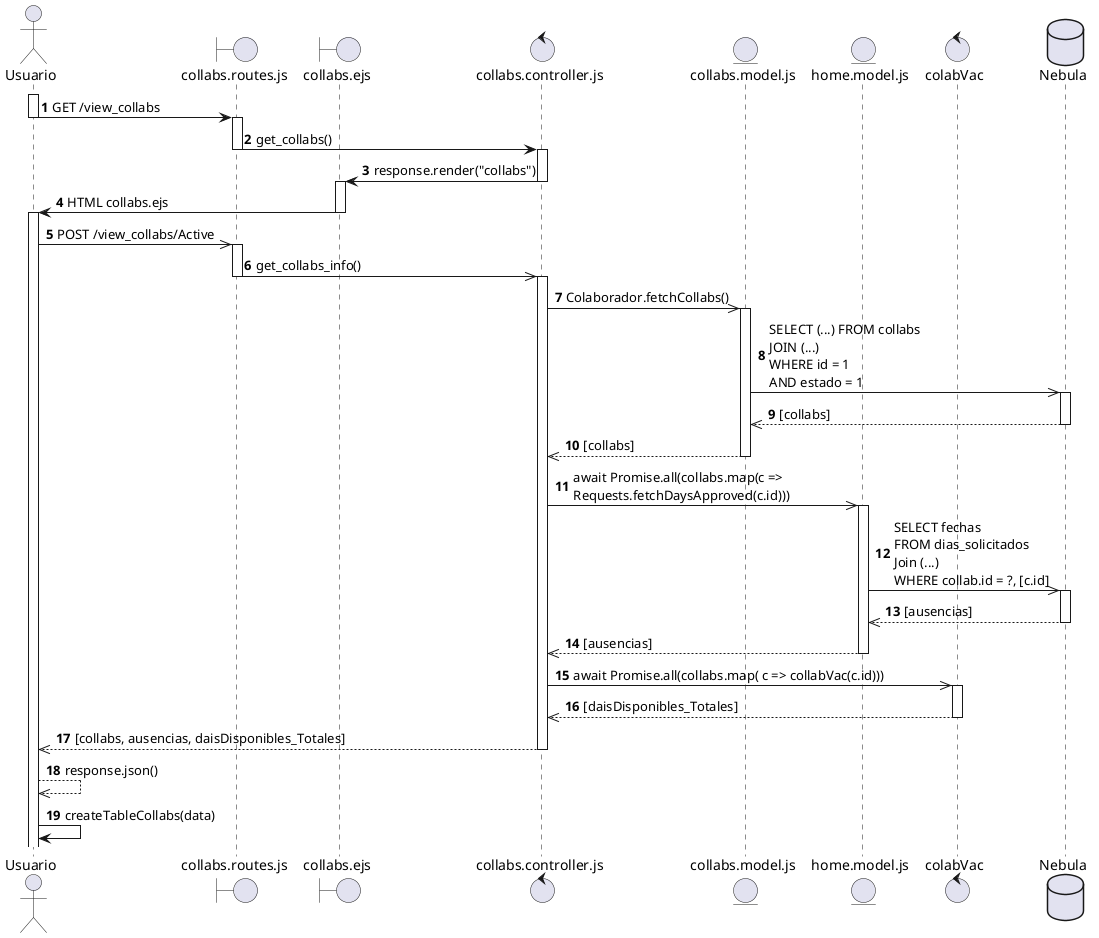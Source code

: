 @startuml Prueba
autonumber
actor Usuario as u
boundary collabs.routes.js as cr
boundary collabs.ejs as ce
control collabs.controller.js as cc
entity collabs.model.js as cm
entity home.model.js as mm
control colabVac as cV
database Nebula as db

activate u
u -> cr : GET /view_collabs
deactivate u
activate cr
cr -> cc : get_collabs()
deactivate cr
activate cc 
cc -> ce : response.render("collabs")
deactivate cc
activate ce
ce -> u : HTML collabs.ejs
deactivate ce
activate u
u ->> cr : POST /view_collabs/Active
activate cr
cr ->> cc : get_collabs_info()
deactivate cr
activate cc
cc ->> cm : Colaborador.fetchCollabs()
activate cm
cm ->> db : SELECT (...) FROM collabs \nJOIN (...) \nWHERE id = 1\nAND estado = 1
activate db
db -->> cm : [collabs]
deactivate db
cm -->> cc : [collabs]
deactivate cm
cc ->> mm : await Promise.all(collabs.map(c => \nRequests.fetchDaysApproved(c.id)))
activate mm
mm ->> db : SELECT fechas \nFROM dias_solicitados \nJoin (...) \nWHERE collab.id = ?, [c.id]
activate db
db -->> mm : [ausencias]
deactivate db
mm -->> cc : [ausencias]
deactivate mm
cc ->> cV : await Promise.all(collabs.map( c => collabVac(c.id)))
activate cV
cV -->> cc : [daisDisponibles_Totales]
deactivate cV
cc -->> u : [collabs, ausencias, daisDisponibles_Totales]
deactivate cc
u -->> u : response.json()
u -> u : createTableCollabs(data)


@enduml
